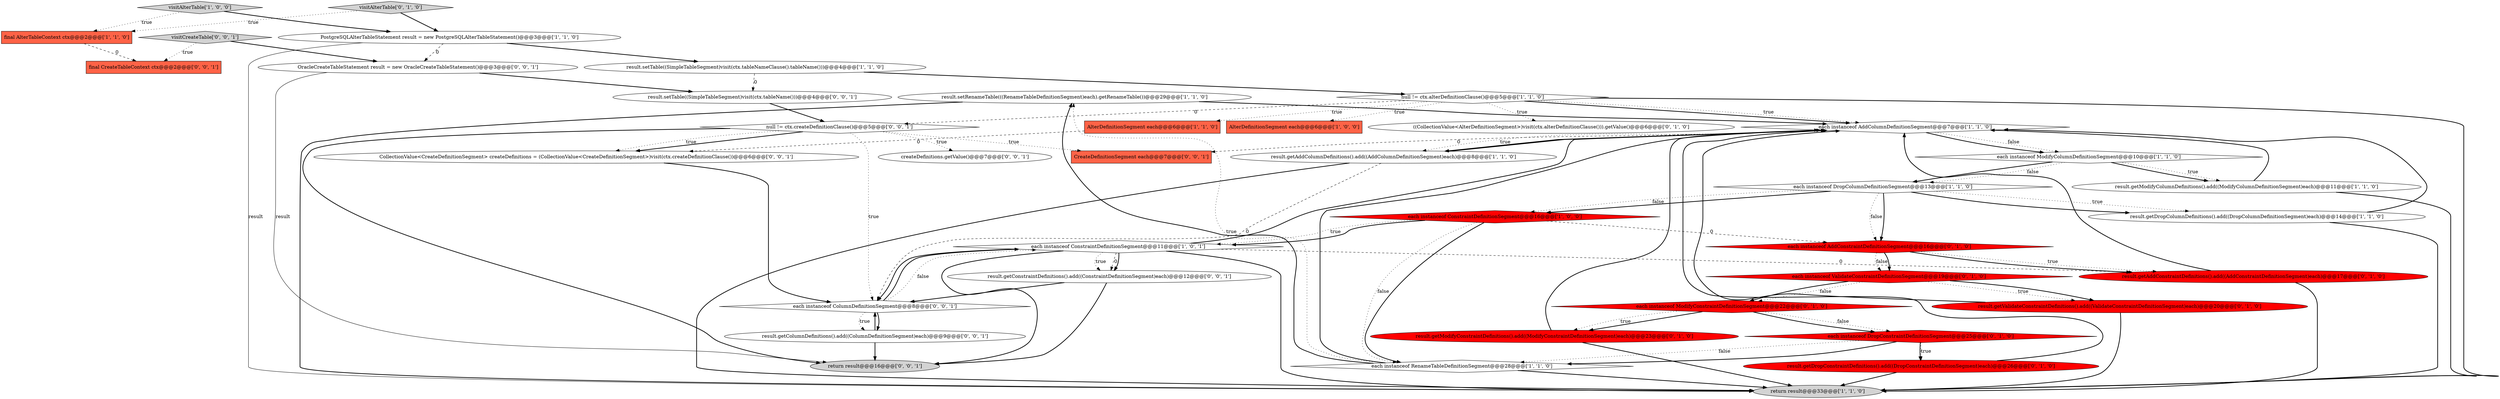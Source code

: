 digraph {
11 [style = filled, label = "return result@@@33@@@['1', '1', '0']", fillcolor = lightgray, shape = ellipse image = "AAA0AAABBB1BBB"];
7 [style = filled, label = "AlterDefinitionSegment each@@@6@@@['1', '0', '0']", fillcolor = tomato, shape = box image = "AAA0AAABBB1BBB"];
31 [style = filled, label = "each instanceof ColumnDefinitionSegment@@@8@@@['0', '0', '1']", fillcolor = white, shape = diamond image = "AAA0AAABBB3BBB"];
26 [style = filled, label = "each instanceof DropConstraintDefinitionSegment@@@25@@@['0', '1', '0']", fillcolor = red, shape = diamond image = "AAA1AAABBB2BBB"];
36 [style = filled, label = "CollectionValue<CreateDefinitionSegment> createDefinitions = (CollectionValue<CreateDefinitionSegment>)visit(ctx.createDefinitionClause())@@@6@@@['0', '0', '1']", fillcolor = white, shape = ellipse image = "AAA0AAABBB3BBB"];
15 [style = filled, label = "result.setRenameTable(((RenameTableDefinitionSegment)each).getRenameTable())@@@29@@@['1', '1', '0']", fillcolor = white, shape = ellipse image = "AAA0AAABBB1BBB"];
0 [style = filled, label = "null != ctx.alterDefinitionClause()@@@5@@@['1', '1', '0']", fillcolor = white, shape = diamond image = "AAA0AAABBB1BBB"];
19 [style = filled, label = "result.getModifyConstraintDefinitions().add((ModifyConstraintDefinitionSegment)each)@@@23@@@['0', '1', '0']", fillcolor = red, shape = ellipse image = "AAA1AAABBB2BBB"];
25 [style = filled, label = "each instanceof AddConstraintDefinitionSegment@@@16@@@['0', '1', '0']", fillcolor = red, shape = diamond image = "AAA1AAABBB2BBB"];
14 [style = filled, label = "visitAlterTable['1', '0', '0']", fillcolor = lightgray, shape = diamond image = "AAA0AAABBB1BBB"];
16 [style = filled, label = "each instanceof ConstraintDefinitionSegment@@@11@@@['1', '0', '1']", fillcolor = white, shape = diamond image = "AAA0AAABBB1BBB"];
39 [style = filled, label = "CreateDefinitionSegment each@@@7@@@['0', '0', '1']", fillcolor = tomato, shape = box image = "AAA0AAABBB3BBB"];
22 [style = filled, label = "((CollectionValue<AlterDefinitionSegment>)visit(ctx.alterDefinitionClause())).getValue()@@@6@@@['0', '1', '0']", fillcolor = white, shape = ellipse image = "AAA0AAABBB2BBB"];
8 [style = filled, label = "each instanceof ModifyColumnDefinitionSegment@@@10@@@['1', '1', '0']", fillcolor = white, shape = diamond image = "AAA0AAABBB1BBB"];
17 [style = filled, label = "each instanceof RenameTableDefinitionSegment@@@28@@@['1', '1', '0']", fillcolor = white, shape = diamond image = "AAA0AAABBB1BBB"];
27 [style = filled, label = "visitAlterTable['0', '1', '0']", fillcolor = lightgray, shape = diamond image = "AAA0AAABBB2BBB"];
24 [style = filled, label = "each instanceof ModifyConstraintDefinitionSegment@@@22@@@['0', '1', '0']", fillcolor = red, shape = diamond image = "AAA1AAABBB2BBB"];
3 [style = filled, label = "each instanceof ConstraintDefinitionSegment@@@16@@@['1', '0', '0']", fillcolor = red, shape = diamond image = "AAA1AAABBB1BBB"];
37 [style = filled, label = "visitCreateTable['0', '0', '1']", fillcolor = lightgray, shape = diamond image = "AAA0AAABBB3BBB"];
29 [style = filled, label = "result.getColumnDefinitions().add((ColumnDefinitionSegment)each)@@@9@@@['0', '0', '1']", fillcolor = white, shape = ellipse image = "AAA0AAABBB3BBB"];
12 [style = filled, label = "result.setTable((SimpleTableSegment)visit(ctx.tableNameClause().tableName()))@@@4@@@['1', '1', '0']", fillcolor = white, shape = ellipse image = "AAA0AAABBB1BBB"];
21 [style = filled, label = "result.getAddConstraintDefinitions().add((AddConstraintDefinitionSegment)each)@@@17@@@['0', '1', '0']", fillcolor = red, shape = ellipse image = "AAA1AAABBB2BBB"];
23 [style = filled, label = "result.getDropConstraintDefinitions().add((DropConstraintDefinitionSegment)each)@@@26@@@['0', '1', '0']", fillcolor = red, shape = ellipse image = "AAA1AAABBB2BBB"];
32 [style = filled, label = "OracleCreateTableStatement result = new OracleCreateTableStatement()@@@3@@@['0', '0', '1']", fillcolor = white, shape = ellipse image = "AAA0AAABBB3BBB"];
13 [style = filled, label = "AlterDefinitionSegment each@@@6@@@['1', '1', '0']", fillcolor = tomato, shape = box image = "AAA0AAABBB1BBB"];
33 [style = filled, label = "result.setTable((SimpleTableSegment)visit(ctx.tableName()))@@@4@@@['0', '0', '1']", fillcolor = white, shape = ellipse image = "AAA0AAABBB3BBB"];
4 [style = filled, label = "final AlterTableContext ctx@@@2@@@['1', '1', '0']", fillcolor = tomato, shape = box image = "AAA0AAABBB1BBB"];
38 [style = filled, label = "result.getConstraintDefinitions().add((ConstraintDefinitionSegment)each)@@@12@@@['0', '0', '1']", fillcolor = white, shape = ellipse image = "AAA0AAABBB3BBB"];
6 [style = filled, label = "PostgreSQLAlterTableStatement result = new PostgreSQLAlterTableStatement()@@@3@@@['1', '1', '0']", fillcolor = white, shape = ellipse image = "AAA0AAABBB1BBB"];
10 [style = filled, label = "result.getAddColumnDefinitions().add((AddColumnDefinitionSegment)each)@@@8@@@['1', '1', '0']", fillcolor = white, shape = ellipse image = "AAA0AAABBB1BBB"];
28 [style = filled, label = "null != ctx.createDefinitionClause()@@@5@@@['0', '0', '1']", fillcolor = white, shape = diamond image = "AAA0AAABBB3BBB"];
34 [style = filled, label = "createDefinitions.getValue()@@@7@@@['0', '0', '1']", fillcolor = white, shape = ellipse image = "AAA0AAABBB3BBB"];
30 [style = filled, label = "return result@@@16@@@['0', '0', '1']", fillcolor = lightgray, shape = ellipse image = "AAA0AAABBB3BBB"];
20 [style = filled, label = "result.getValidateConstraintDefinitions().add((ValidateConstraintDefinitionSegment)each)@@@20@@@['0', '1', '0']", fillcolor = red, shape = ellipse image = "AAA1AAABBB2BBB"];
1 [style = filled, label = "each instanceof AddColumnDefinitionSegment@@@7@@@['1', '1', '0']", fillcolor = white, shape = diamond image = "AAA0AAABBB1BBB"];
35 [style = filled, label = "final CreateTableContext ctx@@@2@@@['0', '0', '1']", fillcolor = tomato, shape = box image = "AAA0AAABBB3BBB"];
9 [style = filled, label = "result.getDropColumnDefinitions().add((DropColumnDefinitionSegment)each)@@@14@@@['1', '1', '0']", fillcolor = white, shape = ellipse image = "AAA0AAABBB1BBB"];
18 [style = filled, label = "each instanceof ValidateConstraintDefinitionSegment@@@19@@@['0', '1', '0']", fillcolor = red, shape = diamond image = "AAA1AAABBB2BBB"];
2 [style = filled, label = "each instanceof DropColumnDefinitionSegment@@@13@@@['1', '1', '0']", fillcolor = white, shape = diamond image = "AAA0AAABBB1BBB"];
5 [style = filled, label = "result.getModifyColumnDefinitions().add((ModifyColumnDefinitionSegment)each)@@@11@@@['1', '1', '0']", fillcolor = white, shape = ellipse image = "AAA0AAABBB1BBB"];
9->11 [style = bold, label=""];
29->30 [style = bold, label=""];
18->24 [style = dotted, label="false"];
32->30 [style = solid, label="result"];
19->11 [style = bold, label=""];
38->31 [style = bold, label=""];
18->20 [style = dotted, label="true"];
3->16 [style = bold, label=""];
19->1 [style = bold, label=""];
38->30 [style = bold, label=""];
17->15 [style = dotted, label="true"];
1->8 [style = dotted, label="false"];
15->11 [style = bold, label=""];
21->1 [style = bold, label=""];
37->32 [style = bold, label=""];
16->38 [style = dotted, label="true"];
2->25 [style = bold, label=""];
25->21 [style = bold, label=""];
25->21 [style = dotted, label="true"];
0->7 [style = dotted, label="true"];
10->11 [style = bold, label=""];
25->18 [style = dotted, label="false"];
24->19 [style = bold, label=""];
28->36 [style = bold, label=""];
26->17 [style = bold, label=""];
28->30 [style = bold, label=""];
24->26 [style = dotted, label="false"];
33->28 [style = bold, label=""];
6->32 [style = dashed, label="0"];
36->31 [style = bold, label=""];
10->31 [style = dashed, label="0"];
31->29 [style = bold, label=""];
28->36 [style = dotted, label="true"];
26->23 [style = dotted, label="true"];
2->9 [style = bold, label=""];
2->25 [style = dotted, label="false"];
0->28 [style = dashed, label="0"];
16->21 [style = dashed, label="0"];
8->2 [style = dotted, label="false"];
5->1 [style = bold, label=""];
18->20 [style = bold, label=""];
21->11 [style = bold, label=""];
6->11 [style = solid, label="result"];
17->15 [style = bold, label=""];
24->19 [style = dotted, label="true"];
5->11 [style = bold, label=""];
9->1 [style = bold, label=""];
14->4 [style = dotted, label="true"];
10->1 [style = bold, label=""];
31->29 [style = dotted, label="true"];
28->34 [style = dotted, label="true"];
14->6 [style = bold, label=""];
4->35 [style = dashed, label="0"];
1->39 [style = dashed, label="0"];
18->24 [style = bold, label=""];
12->33 [style = dashed, label="0"];
1->8 [style = bold, label=""];
1->10 [style = dotted, label="true"];
17->1 [style = bold, label=""];
2->3 [style = bold, label=""];
2->3 [style = dotted, label="false"];
25->18 [style = bold, label=""];
0->11 [style = bold, label=""];
20->1 [style = bold, label=""];
26->17 [style = dotted, label="false"];
27->4 [style = dotted, label="true"];
32->33 [style = bold, label=""];
37->35 [style = dotted, label="true"];
24->26 [style = bold, label=""];
2->9 [style = dotted, label="true"];
8->2 [style = bold, label=""];
16->1 [style = bold, label=""];
0->1 [style = bold, label=""];
16->31 [style = bold, label=""];
16->30 [style = bold, label=""];
3->17 [style = bold, label=""];
23->11 [style = bold, label=""];
0->1 [style = dotted, label="true"];
20->11 [style = bold, label=""];
15->1 [style = bold, label=""];
3->17 [style = dotted, label="false"];
6->12 [style = bold, label=""];
28->31 [style = dotted, label="true"];
16->38 [style = dashed, label="0"];
16->11 [style = bold, label=""];
0->13 [style = dotted, label="true"];
13->36 [style = dashed, label="0"];
31->16 [style = bold, label=""];
31->16 [style = dotted, label="false"];
29->31 [style = bold, label=""];
12->0 [style = bold, label=""];
27->6 [style = bold, label=""];
0->22 [style = dotted, label="true"];
8->5 [style = bold, label=""];
8->5 [style = dotted, label="true"];
26->23 [style = bold, label=""];
23->1 [style = bold, label=""];
28->39 [style = dotted, label="true"];
1->10 [style = bold, label=""];
3->16 [style = dotted, label="true"];
16->38 [style = bold, label=""];
17->11 [style = bold, label=""];
3->25 [style = dashed, label="0"];
}
